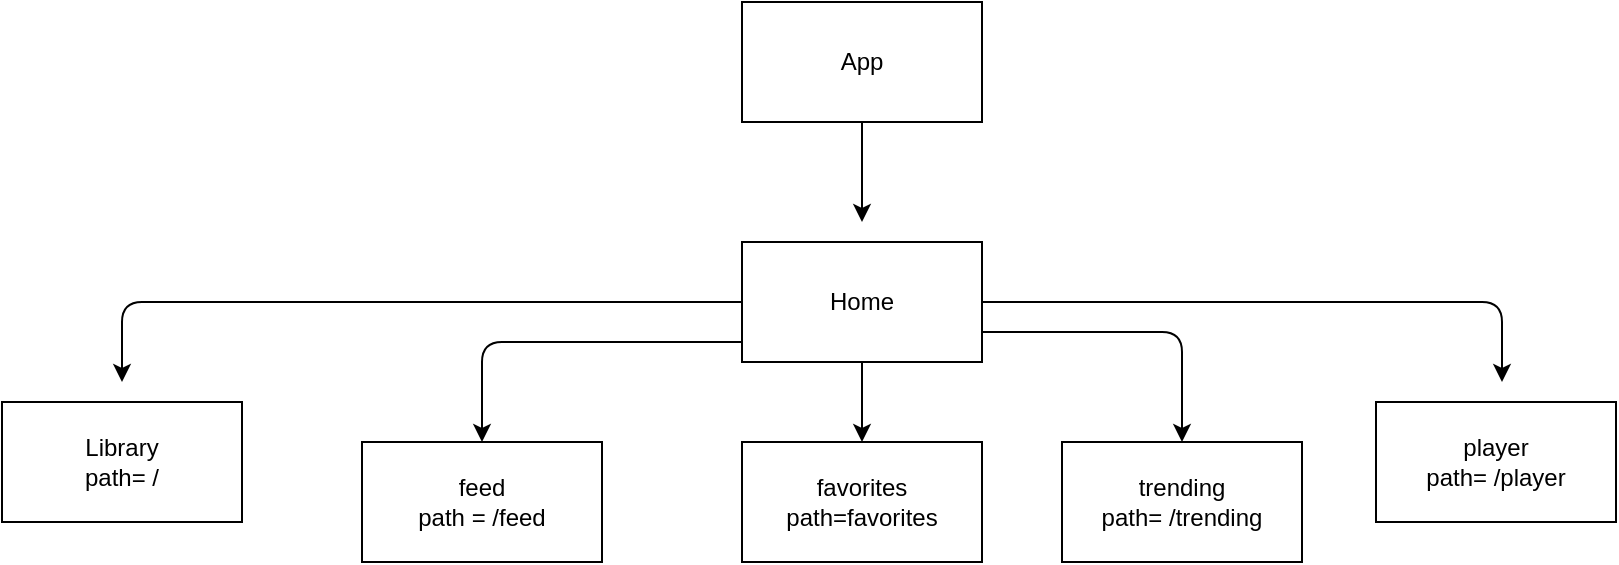 <mxfile>
    <diagram id="n9t9c0Ax8wj9Vji9efik" name="Page-1">
        <mxGraphModel dx="820" dy="470" grid="1" gridSize="10" guides="1" tooltips="1" connect="1" arrows="1" fold="1" page="1" pageScale="1" pageWidth="827" pageHeight="1169" math="0" shadow="0">
            <root>
                <mxCell id="0"/>
                <mxCell id="1" parent="0"/>
                <mxCell id="3" style="edgeStyle=none;html=1;" edge="1" parent="1" source="2">
                    <mxGeometry relative="1" as="geometry">
                        <mxPoint x="450" y="150" as="targetPoint"/>
                    </mxGeometry>
                </mxCell>
                <mxCell id="2" value="App" style="rounded=0;whiteSpace=wrap;html=1;" vertex="1" parent="1">
                    <mxGeometry x="390" y="40" width="120" height="60" as="geometry"/>
                </mxCell>
                <mxCell id="5" style="edgeStyle=none;html=1;" edge="1" parent="1" source="4">
                    <mxGeometry relative="1" as="geometry">
                        <mxPoint x="80" y="230" as="targetPoint"/>
                        <Array as="points">
                            <mxPoint x="80" y="190"/>
                        </Array>
                    </mxGeometry>
                </mxCell>
                <mxCell id="14" style="edgeStyle=none;html=1;entryX=0.5;entryY=0;entryDx=0;entryDy=0;" edge="1" parent="1" source="4" target="13">
                    <mxGeometry relative="1" as="geometry"/>
                </mxCell>
                <mxCell id="4" value="Home&lt;br&gt;" style="rounded=0;whiteSpace=wrap;html=1;" vertex="1" parent="1">
                    <mxGeometry x="390" y="160" width="120" height="60" as="geometry"/>
                </mxCell>
                <mxCell id="6" value="Library&lt;br&gt;path= /" style="rounded=0;whiteSpace=wrap;html=1;" vertex="1" parent="1">
                    <mxGeometry x="20" y="240" width="120" height="60" as="geometry"/>
                </mxCell>
                <mxCell id="7" value="feed&lt;br&gt;path = /feed" style="rounded=0;whiteSpace=wrap;html=1;" vertex="1" parent="1">
                    <mxGeometry x="200" y="260" width="120" height="60" as="geometry"/>
                </mxCell>
                <mxCell id="8" value="trending&lt;br&gt;path= /trending" style="rounded=0;whiteSpace=wrap;html=1;" vertex="1" parent="1">
                    <mxGeometry x="550" y="260" width="120" height="60" as="geometry"/>
                </mxCell>
                <mxCell id="9" value="player&lt;br&gt;path= /player" style="rounded=0;whiteSpace=wrap;html=1;" vertex="1" parent="1">
                    <mxGeometry x="707" y="240" width="120" height="60" as="geometry"/>
                </mxCell>
                <mxCell id="10" value="" style="endArrow=classic;html=1;entryX=0.5;entryY=0;entryDx=0;entryDy=0;" edge="1" parent="1" target="7">
                    <mxGeometry width="50" height="50" relative="1" as="geometry">
                        <mxPoint x="390" y="210" as="sourcePoint"/>
                        <mxPoint x="270" y="230" as="targetPoint"/>
                        <Array as="points">
                            <mxPoint x="390" y="210"/>
                            <mxPoint x="260" y="210"/>
                        </Array>
                    </mxGeometry>
                </mxCell>
                <mxCell id="11" value="" style="endArrow=classic;html=1;" edge="1" parent="1">
                    <mxGeometry width="50" height="50" relative="1" as="geometry">
                        <mxPoint x="510" y="190" as="sourcePoint"/>
                        <mxPoint x="770" y="230" as="targetPoint"/>
                        <Array as="points">
                            <mxPoint x="770" y="190"/>
                        </Array>
                    </mxGeometry>
                </mxCell>
                <mxCell id="12" value="" style="endArrow=classic;html=1;exitX=1;exitY=0.75;exitDx=0;exitDy=0;entryX=0.5;entryY=0;entryDx=0;entryDy=0;" edge="1" parent="1" source="4" target="8">
                    <mxGeometry width="50" height="50" relative="1" as="geometry">
                        <mxPoint x="470" y="280" as="sourcePoint"/>
                        <mxPoint x="570" y="270" as="targetPoint"/>
                        <Array as="points">
                            <mxPoint x="610" y="205"/>
                        </Array>
                    </mxGeometry>
                </mxCell>
                <mxCell id="13" value="favorites&lt;br&gt;path=favorites" style="rounded=0;whiteSpace=wrap;html=1;" vertex="1" parent="1">
                    <mxGeometry x="390" y="260" width="120" height="60" as="geometry"/>
                </mxCell>
            </root>
        </mxGraphModel>
    </diagram>
</mxfile>